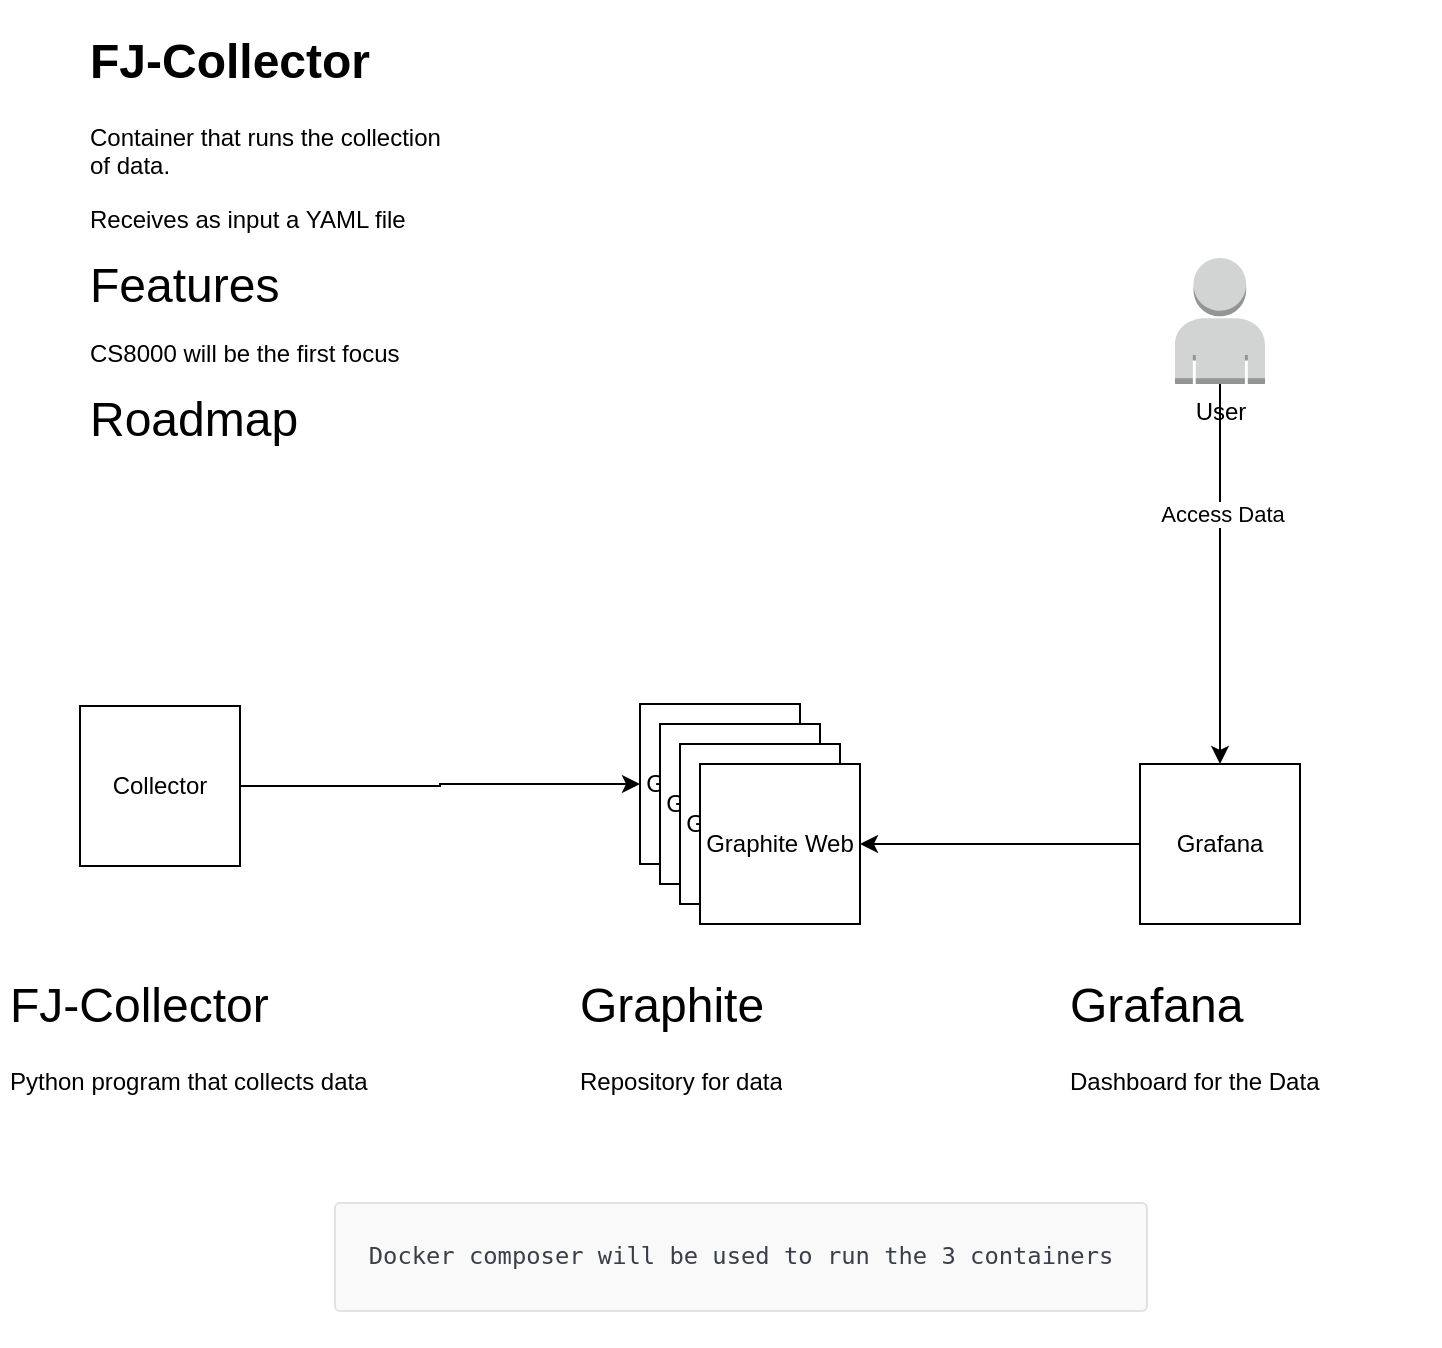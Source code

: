 <mxfile>
    <diagram id="By98sHx57U2zeXdGKpVk" name="Page-1">
        <mxGraphModel dx="1094" dy="663" grid="1" gridSize="10" guides="1" tooltips="1" connect="1" arrows="1" fold="1" page="1" pageScale="1" pageWidth="1169" pageHeight="827" math="0" shadow="0">
            <root>
                <mxCell id="0"/>
                <mxCell id="1" parent="0"/>
                <mxCell id="xCUrHhUUNWh9P9F-VnJE-2" style="edgeStyle=orthogonalEdgeStyle;rounded=0;orthogonalLoop=1;jettySize=auto;html=1;" parent="1" source="zomS5F7ylYyf5ziz8VyH-1" target="zomS5F7ylYyf5ziz8VyH-14" edge="1">
                    <mxGeometry relative="1" as="geometry"/>
                </mxCell>
                <mxCell id="zomS5F7ylYyf5ziz8VyH-1" value="Collector" style="rounded=0;whiteSpace=wrap;html=1;" parent="1" vertex="1">
                    <mxGeometry x="80" y="360" width="80" height="80" as="geometry"/>
                </mxCell>
                <mxCell id="zomS5F7ylYyf5ziz8VyH-2" value="&lt;h1&gt;FJ-Collector&lt;/h1&gt;&lt;p&gt;Container that runs the collection of data.&lt;/p&gt;&lt;p&gt;Receives as input a YAML file&lt;/p&gt;&lt;p&gt;&lt;span style=&quot;font-size: 24px; background-color: initial;&quot;&gt;Features&lt;/span&gt;&lt;br&gt;&lt;/p&gt;&lt;p&gt;CS8000 will be the first focus&lt;/p&gt;&lt;p&gt;&lt;font style=&quot;font-size: 24px;&quot;&gt;Roadmap&lt;/font&gt;&lt;/p&gt;" style="text;html=1;strokeColor=none;fillColor=none;spacing=5;spacingTop=-20;whiteSpace=wrap;overflow=hidden;rounded=0;" parent="1" vertex="1">
                    <mxGeometry x="80" y="17.5" width="190" height="300" as="geometry"/>
                </mxCell>
                <mxCell id="zomS5F7ylYyf5ziz8VyH-14" value="Graphite Web" style="rounded=0;whiteSpace=wrap;html=1;" parent="1" vertex="1">
                    <mxGeometry x="360" y="359" width="80" height="80" as="geometry"/>
                </mxCell>
                <mxCell id="zomS5F7ylYyf5ziz8VyH-18" value="&lt;h1&gt;&lt;span style=&quot;font-weight: normal;&quot;&gt;Graphite&lt;/span&gt;&lt;/h1&gt;&lt;p&gt;Repository for data&lt;/p&gt;" style="text;html=1;strokeColor=none;fillColor=none;spacing=5;spacingTop=-20;whiteSpace=wrap;overflow=hidden;rounded=0;" parent="1" vertex="1">
                    <mxGeometry x="325" y="490" width="190" height="71" as="geometry"/>
                </mxCell>
                <mxCell id="zomS5F7ylYyf5ziz8VyH-19" value="Graphite Web" style="rounded=0;whiteSpace=wrap;html=1;" parent="1" vertex="1">
                    <mxGeometry x="370" y="369" width="80" height="80" as="geometry"/>
                </mxCell>
                <mxCell id="zomS5F7ylYyf5ziz8VyH-20" value="Graphite Web" style="rounded=0;whiteSpace=wrap;html=1;" parent="1" vertex="1">
                    <mxGeometry x="380" y="379" width="80" height="80" as="geometry"/>
                </mxCell>
                <mxCell id="zomS5F7ylYyf5ziz8VyH-21" value="Graphite Web" style="rounded=0;whiteSpace=wrap;html=1;" parent="1" vertex="1">
                    <mxGeometry x="390" y="389" width="80" height="80" as="geometry"/>
                </mxCell>
                <mxCell id="zomS5F7ylYyf5ziz8VyH-22" value="&lt;pre style=&quot;box-sizing: inherit; font-size: 11.9px; overflow-wrap: normal; padding: 16px; overflow: auto; line-height: 1.45; background-color: rgb(249, 249, 250); border: 1px solid rgb(225, 226, 230); border-radius: 3px; color: rgb(57, 63, 73); text-align: start;&quot;&gt;&lt;code style=&quot;box-sizing: inherit; font-family: &amp;quot;Roboto Mono&amp;quot;, consolas, monaco, monospace; font-size: 11.9px; overflow-wrap: break-word; padding: 0px; background: transparent; border-radius: 1px; margin: 0px; line-height: 1.75; word-break: normal; border: 0px;&quot;&gt;Docker composer will be used to run the 3 containers&lt;/code&gt;&lt;/pre&gt;" style="text;html=1;align=center;verticalAlign=middle;resizable=0;points=[];autosize=1;strokeColor=none;fillColor=none;fontSize=12;" parent="1" vertex="1">
                    <mxGeometry x="195" y="590" width="430" height="90" as="geometry"/>
                </mxCell>
                <mxCell id="xCUrHhUUNWh9P9F-VnJE-6" style="edgeStyle=orthogonalEdgeStyle;rounded=0;orthogonalLoop=1;jettySize=auto;html=1;entryX=0.5;entryY=0;entryDx=0;entryDy=0;" parent="1" source="xCUrHhUUNWh9P9F-VnJE-5" target="vVXevMQ1yN0tcgJenftW-1" edge="1">
                    <mxGeometry relative="1" as="geometry"/>
                </mxCell>
                <mxCell id="xCUrHhUUNWh9P9F-VnJE-7" value="Access Data" style="edgeLabel;html=1;align=center;verticalAlign=middle;resizable=0;points=[];" parent="xCUrHhUUNWh9P9F-VnJE-6" vertex="1" connectable="0">
                    <mxGeometry x="-0.316" y="1" relative="1" as="geometry">
                        <mxPoint as="offset"/>
                    </mxGeometry>
                </mxCell>
                <mxCell id="xCUrHhUUNWh9P9F-VnJE-5" value="User" style="outlineConnect=0;dashed=0;verticalLabelPosition=bottom;verticalAlign=top;align=center;html=1;shape=mxgraph.aws3.user;fillColor=#D2D3D3;gradientColor=none;" parent="1" vertex="1">
                    <mxGeometry x="627.5" y="136" width="45" height="63" as="geometry"/>
                </mxCell>
                <mxCell id="vVXevMQ1yN0tcgJenftW-2" style="edgeStyle=orthogonalEdgeStyle;rounded=0;orthogonalLoop=1;jettySize=auto;html=1;entryX=1;entryY=0.5;entryDx=0;entryDy=0;" parent="1" source="vVXevMQ1yN0tcgJenftW-1" target="zomS5F7ylYyf5ziz8VyH-21" edge="1">
                    <mxGeometry relative="1" as="geometry"/>
                </mxCell>
                <mxCell id="vVXevMQ1yN0tcgJenftW-1" value="Grafana" style="rounded=0;whiteSpace=wrap;html=1;" parent="1" vertex="1">
                    <mxGeometry x="610" y="389" width="80" height="80" as="geometry"/>
                </mxCell>
                <mxCell id="2" value="&lt;h1&gt;&lt;span style=&quot;font-weight: normal;&quot;&gt;FJ-Collector&lt;/span&gt;&lt;/h1&gt;&lt;p&gt;Python program that collects data&lt;/p&gt;&lt;p&gt;Datasources will be added&lt;/p&gt;" style="text;html=1;strokeColor=none;fillColor=none;spacing=5;spacingTop=-20;whiteSpace=wrap;overflow=hidden;rounded=0;" vertex="1" parent="1">
                    <mxGeometry x="40" y="490" width="190" height="71" as="geometry"/>
                </mxCell>
                <mxCell id="3" value="&lt;h1&gt;&lt;span style=&quot;font-weight: normal;&quot;&gt;Grafana&lt;/span&gt;&lt;/h1&gt;&lt;p&gt;Dashboard for the Data&lt;/p&gt;" style="text;html=1;strokeColor=none;fillColor=none;spacing=5;spacingTop=-20;whiteSpace=wrap;overflow=hidden;rounded=0;" vertex="1" parent="1">
                    <mxGeometry x="570" y="490" width="190" height="71" as="geometry"/>
                </mxCell>
            </root>
        </mxGraphModel>
    </diagram>
</mxfile>